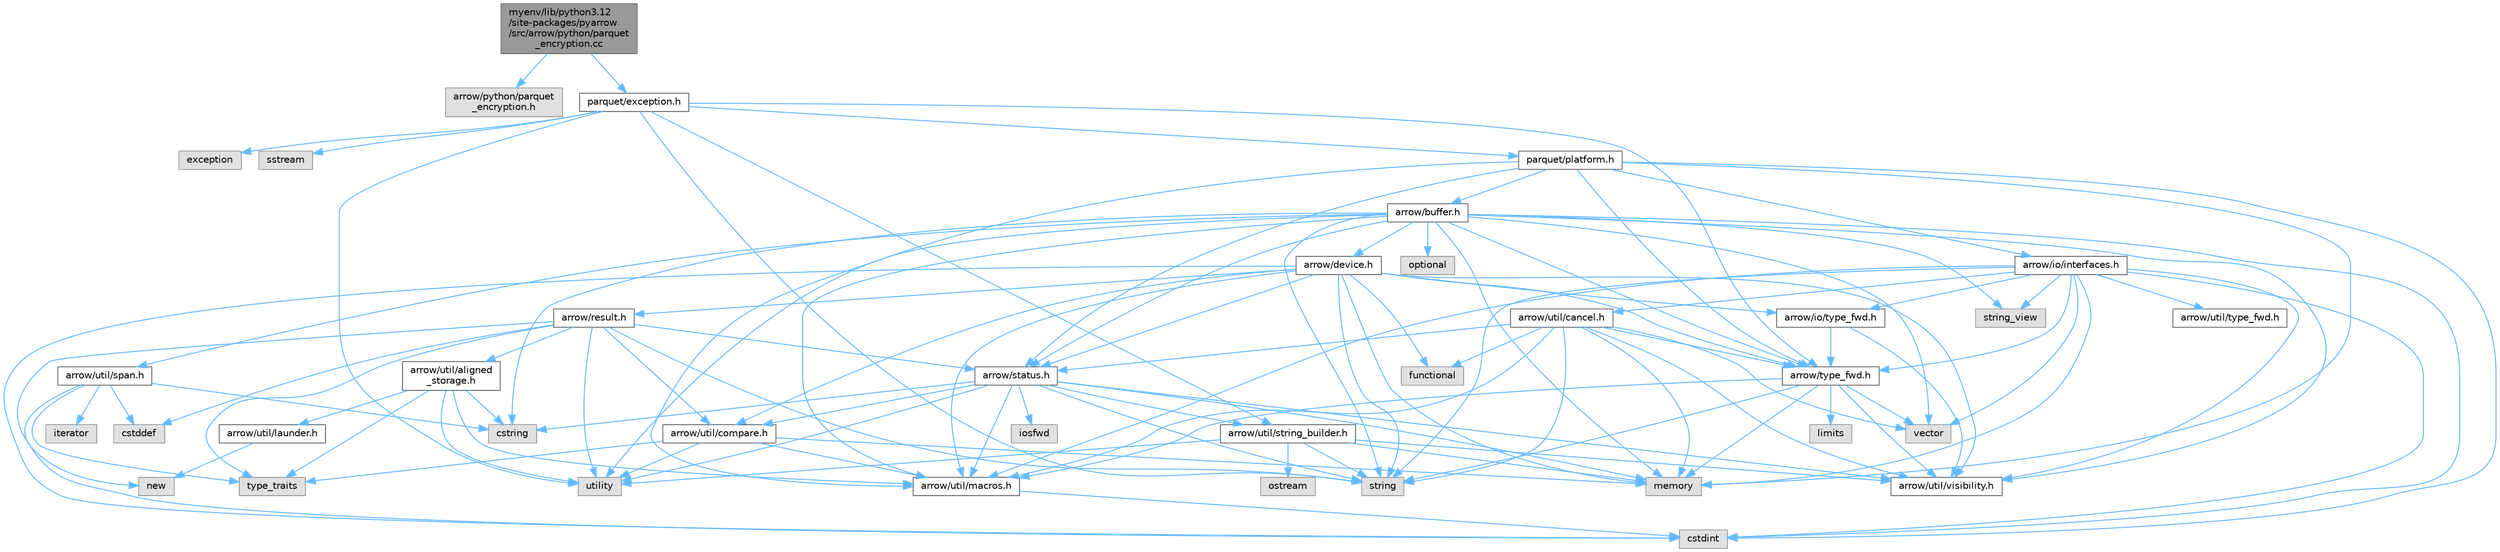 digraph "myenv/lib/python3.12/site-packages/pyarrow/src/arrow/python/parquet_encryption.cc"
{
 // LATEX_PDF_SIZE
  bgcolor="transparent";
  edge [fontname=Helvetica,fontsize=10,labelfontname=Helvetica,labelfontsize=10];
  node [fontname=Helvetica,fontsize=10,shape=box,height=0.2,width=0.4];
  Node1 [id="Node000001",label="myenv/lib/python3.12\l/site-packages/pyarrow\l/src/arrow/python/parquet\l_encryption.cc",height=0.2,width=0.4,color="gray40", fillcolor="grey60", style="filled", fontcolor="black",tooltip=" "];
  Node1 -> Node2 [id="edge1_Node000001_Node000002",color="steelblue1",style="solid",tooltip=" "];
  Node2 [id="Node000002",label="arrow/python/parquet\l_encryption.h",height=0.2,width=0.4,color="grey60", fillcolor="#E0E0E0", style="filled",tooltip=" "];
  Node1 -> Node3 [id="edge2_Node000001_Node000003",color="steelblue1",style="solid",tooltip=" "];
  Node3 [id="Node000003",label="parquet/exception.h",height=0.2,width=0.4,color="grey40", fillcolor="white", style="filled",URL="$exception_8h.html",tooltip=" "];
  Node3 -> Node4 [id="edge3_Node000003_Node000004",color="steelblue1",style="solid",tooltip=" "];
  Node4 [id="Node000004",label="exception",height=0.2,width=0.4,color="grey60", fillcolor="#E0E0E0", style="filled",tooltip=" "];
  Node3 -> Node5 [id="edge4_Node000003_Node000005",color="steelblue1",style="solid",tooltip=" "];
  Node5 [id="Node000005",label="sstream",height=0.2,width=0.4,color="grey60", fillcolor="#E0E0E0", style="filled",tooltip=" "];
  Node3 -> Node6 [id="edge5_Node000003_Node000006",color="steelblue1",style="solid",tooltip=" "];
  Node6 [id="Node000006",label="string",height=0.2,width=0.4,color="grey60", fillcolor="#E0E0E0", style="filled",tooltip=" "];
  Node3 -> Node7 [id="edge6_Node000003_Node000007",color="steelblue1",style="solid",tooltip=" "];
  Node7 [id="Node000007",label="utility",height=0.2,width=0.4,color="grey60", fillcolor="#E0E0E0", style="filled",tooltip=" "];
  Node3 -> Node8 [id="edge7_Node000003_Node000008",color="steelblue1",style="solid",tooltip=" "];
  Node8 [id="Node000008",label="arrow/type_fwd.h",height=0.2,width=0.4,color="grey40", fillcolor="white", style="filled",URL="$arrow_2type__fwd_8h.html",tooltip=" "];
  Node8 -> Node9 [id="edge8_Node000008_Node000009",color="steelblue1",style="solid",tooltip=" "];
  Node9 [id="Node000009",label="limits",height=0.2,width=0.4,color="grey60", fillcolor="#E0E0E0", style="filled",tooltip=" "];
  Node8 -> Node10 [id="edge9_Node000008_Node000010",color="steelblue1",style="solid",tooltip=" "];
  Node10 [id="Node000010",label="memory",height=0.2,width=0.4,color="grey60", fillcolor="#E0E0E0", style="filled",tooltip=" "];
  Node8 -> Node6 [id="edge10_Node000008_Node000006",color="steelblue1",style="solid",tooltip=" "];
  Node8 -> Node11 [id="edge11_Node000008_Node000011",color="steelblue1",style="solid",tooltip=" "];
  Node11 [id="Node000011",label="vector",height=0.2,width=0.4,color="grey60", fillcolor="#E0E0E0", style="filled",tooltip=" "];
  Node8 -> Node12 [id="edge12_Node000008_Node000012",color="steelblue1",style="solid",tooltip=" "];
  Node12 [id="Node000012",label="arrow/util/macros.h",height=0.2,width=0.4,color="grey40", fillcolor="white", style="filled",URL="$macros_8h.html",tooltip=" "];
  Node12 -> Node13 [id="edge13_Node000012_Node000013",color="steelblue1",style="solid",tooltip=" "];
  Node13 [id="Node000013",label="cstdint",height=0.2,width=0.4,color="grey60", fillcolor="#E0E0E0", style="filled",tooltip=" "];
  Node8 -> Node14 [id="edge14_Node000008_Node000014",color="steelblue1",style="solid",tooltip=" "];
  Node14 [id="Node000014",label="arrow/util/visibility.h",height=0.2,width=0.4,color="grey40", fillcolor="white", style="filled",URL="$include_2arrow_2util_2visibility_8h.html",tooltip=" "];
  Node3 -> Node15 [id="edge15_Node000003_Node000015",color="steelblue1",style="solid",tooltip=" "];
  Node15 [id="Node000015",label="arrow/util/string_builder.h",height=0.2,width=0.4,color="grey40", fillcolor="white", style="filled",URL="$string__builder_8h.html",tooltip=" "];
  Node15 -> Node10 [id="edge16_Node000015_Node000010",color="steelblue1",style="solid",tooltip=" "];
  Node15 -> Node16 [id="edge17_Node000015_Node000016",color="steelblue1",style="solid",tooltip=" "];
  Node16 [id="Node000016",label="ostream",height=0.2,width=0.4,color="grey60", fillcolor="#E0E0E0", style="filled",tooltip=" "];
  Node15 -> Node6 [id="edge18_Node000015_Node000006",color="steelblue1",style="solid",tooltip=" "];
  Node15 -> Node7 [id="edge19_Node000015_Node000007",color="steelblue1",style="solid",tooltip=" "];
  Node15 -> Node14 [id="edge20_Node000015_Node000014",color="steelblue1",style="solid",tooltip=" "];
  Node3 -> Node17 [id="edge21_Node000003_Node000017",color="steelblue1",style="solid",tooltip=" "];
  Node17 [id="Node000017",label="parquet/platform.h",height=0.2,width=0.4,color="grey40", fillcolor="white", style="filled",URL="$include_2parquet_2platform_8h.html",tooltip=" "];
  Node17 -> Node13 [id="edge22_Node000017_Node000013",color="steelblue1",style="solid",tooltip=" "];
  Node17 -> Node10 [id="edge23_Node000017_Node000010",color="steelblue1",style="solid",tooltip=" "];
  Node17 -> Node18 [id="edge24_Node000017_Node000018",color="steelblue1",style="solid",tooltip=" "];
  Node18 [id="Node000018",label="arrow/buffer.h",height=0.2,width=0.4,color="grey40", fillcolor="white", style="filled",URL="$buffer_8h.html",tooltip=" "];
  Node18 -> Node13 [id="edge25_Node000018_Node000013",color="steelblue1",style="solid",tooltip=" "];
  Node18 -> Node19 [id="edge26_Node000018_Node000019",color="steelblue1",style="solid",tooltip=" "];
  Node19 [id="Node000019",label="cstring",height=0.2,width=0.4,color="grey60", fillcolor="#E0E0E0", style="filled",tooltip=" "];
  Node18 -> Node10 [id="edge27_Node000018_Node000010",color="steelblue1",style="solid",tooltip=" "];
  Node18 -> Node20 [id="edge28_Node000018_Node000020",color="steelblue1",style="solid",tooltip=" "];
  Node20 [id="Node000020",label="optional",height=0.2,width=0.4,color="grey60", fillcolor="#E0E0E0", style="filled",tooltip=" "];
  Node18 -> Node6 [id="edge29_Node000018_Node000006",color="steelblue1",style="solid",tooltip=" "];
  Node18 -> Node21 [id="edge30_Node000018_Node000021",color="steelblue1",style="solid",tooltip=" "];
  Node21 [id="Node000021",label="string_view",height=0.2,width=0.4,color="grey60", fillcolor="#E0E0E0", style="filled",tooltip=" "];
  Node18 -> Node7 [id="edge31_Node000018_Node000007",color="steelblue1",style="solid",tooltip=" "];
  Node18 -> Node11 [id="edge32_Node000018_Node000011",color="steelblue1",style="solid",tooltip=" "];
  Node18 -> Node22 [id="edge33_Node000018_Node000022",color="steelblue1",style="solid",tooltip=" "];
  Node22 [id="Node000022",label="arrow/device.h",height=0.2,width=0.4,color="grey40", fillcolor="white", style="filled",URL="$device_8h.html",tooltip=" "];
  Node22 -> Node13 [id="edge34_Node000022_Node000013",color="steelblue1",style="solid",tooltip=" "];
  Node22 -> Node23 [id="edge35_Node000022_Node000023",color="steelblue1",style="solid",tooltip=" "];
  Node23 [id="Node000023",label="functional",height=0.2,width=0.4,color="grey60", fillcolor="#E0E0E0", style="filled",tooltip=" "];
  Node22 -> Node10 [id="edge36_Node000022_Node000010",color="steelblue1",style="solid",tooltip=" "];
  Node22 -> Node6 [id="edge37_Node000022_Node000006",color="steelblue1",style="solid",tooltip=" "];
  Node22 -> Node24 [id="edge38_Node000022_Node000024",color="steelblue1",style="solid",tooltip=" "];
  Node24 [id="Node000024",label="arrow/io/type_fwd.h",height=0.2,width=0.4,color="grey40", fillcolor="white", style="filled",URL="$arrow_2io_2type__fwd_8h.html",tooltip=" "];
  Node24 -> Node8 [id="edge39_Node000024_Node000008",color="steelblue1",style="solid",tooltip=" "];
  Node24 -> Node14 [id="edge40_Node000024_Node000014",color="steelblue1",style="solid",tooltip=" "];
  Node22 -> Node25 [id="edge41_Node000022_Node000025",color="steelblue1",style="solid",tooltip=" "];
  Node25 [id="Node000025",label="arrow/result.h",height=0.2,width=0.4,color="grey40", fillcolor="white", style="filled",URL="$result_8h.html",tooltip=" "];
  Node25 -> Node26 [id="edge42_Node000025_Node000026",color="steelblue1",style="solid",tooltip=" "];
  Node26 [id="Node000026",label="cstddef",height=0.2,width=0.4,color="grey60", fillcolor="#E0E0E0", style="filled",tooltip=" "];
  Node25 -> Node27 [id="edge43_Node000025_Node000027",color="steelblue1",style="solid",tooltip=" "];
  Node27 [id="Node000027",label="new",height=0.2,width=0.4,color="grey60", fillcolor="#E0E0E0", style="filled",tooltip=" "];
  Node25 -> Node6 [id="edge44_Node000025_Node000006",color="steelblue1",style="solid",tooltip=" "];
  Node25 -> Node28 [id="edge45_Node000025_Node000028",color="steelblue1",style="solid",tooltip=" "];
  Node28 [id="Node000028",label="type_traits",height=0.2,width=0.4,color="grey60", fillcolor="#E0E0E0", style="filled",tooltip=" "];
  Node25 -> Node7 [id="edge46_Node000025_Node000007",color="steelblue1",style="solid",tooltip=" "];
  Node25 -> Node29 [id="edge47_Node000025_Node000029",color="steelblue1",style="solid",tooltip=" "];
  Node29 [id="Node000029",label="arrow/status.h",height=0.2,width=0.4,color="grey40", fillcolor="white", style="filled",URL="$status_8h.html",tooltip=" "];
  Node29 -> Node19 [id="edge48_Node000029_Node000019",color="steelblue1",style="solid",tooltip=" "];
  Node29 -> Node30 [id="edge49_Node000029_Node000030",color="steelblue1",style="solid",tooltip=" "];
  Node30 [id="Node000030",label="iosfwd",height=0.2,width=0.4,color="grey60", fillcolor="#E0E0E0", style="filled",tooltip=" "];
  Node29 -> Node10 [id="edge50_Node000029_Node000010",color="steelblue1",style="solid",tooltip=" "];
  Node29 -> Node6 [id="edge51_Node000029_Node000006",color="steelblue1",style="solid",tooltip=" "];
  Node29 -> Node7 [id="edge52_Node000029_Node000007",color="steelblue1",style="solid",tooltip=" "];
  Node29 -> Node31 [id="edge53_Node000029_Node000031",color="steelblue1",style="solid",tooltip=" "];
  Node31 [id="Node000031",label="arrow/util/compare.h",height=0.2,width=0.4,color="grey40", fillcolor="white", style="filled",URL="$util_2compare_8h.html",tooltip=" "];
  Node31 -> Node10 [id="edge54_Node000031_Node000010",color="steelblue1",style="solid",tooltip=" "];
  Node31 -> Node28 [id="edge55_Node000031_Node000028",color="steelblue1",style="solid",tooltip=" "];
  Node31 -> Node7 [id="edge56_Node000031_Node000007",color="steelblue1",style="solid",tooltip=" "];
  Node31 -> Node12 [id="edge57_Node000031_Node000012",color="steelblue1",style="solid",tooltip=" "];
  Node29 -> Node12 [id="edge58_Node000029_Node000012",color="steelblue1",style="solid",tooltip=" "];
  Node29 -> Node15 [id="edge59_Node000029_Node000015",color="steelblue1",style="solid",tooltip=" "];
  Node29 -> Node14 [id="edge60_Node000029_Node000014",color="steelblue1",style="solid",tooltip=" "];
  Node25 -> Node32 [id="edge61_Node000025_Node000032",color="steelblue1",style="solid",tooltip=" "];
  Node32 [id="Node000032",label="arrow/util/aligned\l_storage.h",height=0.2,width=0.4,color="grey40", fillcolor="white", style="filled",URL="$aligned__storage_8h.html",tooltip=" "];
  Node32 -> Node19 [id="edge62_Node000032_Node000019",color="steelblue1",style="solid",tooltip=" "];
  Node32 -> Node28 [id="edge63_Node000032_Node000028",color="steelblue1",style="solid",tooltip=" "];
  Node32 -> Node7 [id="edge64_Node000032_Node000007",color="steelblue1",style="solid",tooltip=" "];
  Node32 -> Node33 [id="edge65_Node000032_Node000033",color="steelblue1",style="solid",tooltip=" "];
  Node33 [id="Node000033",label="arrow/util/launder.h",height=0.2,width=0.4,color="grey40", fillcolor="white", style="filled",URL="$launder_8h.html",tooltip=" "];
  Node33 -> Node27 [id="edge66_Node000033_Node000027",color="steelblue1",style="solid",tooltip=" "];
  Node32 -> Node12 [id="edge67_Node000032_Node000012",color="steelblue1",style="solid",tooltip=" "];
  Node25 -> Node31 [id="edge68_Node000025_Node000031",color="steelblue1",style="solid",tooltip=" "];
  Node22 -> Node29 [id="edge69_Node000022_Node000029",color="steelblue1",style="solid",tooltip=" "];
  Node22 -> Node8 [id="edge70_Node000022_Node000008",color="steelblue1",style="solid",tooltip=" "];
  Node22 -> Node31 [id="edge71_Node000022_Node000031",color="steelblue1",style="solid",tooltip=" "];
  Node22 -> Node12 [id="edge72_Node000022_Node000012",color="steelblue1",style="solid",tooltip=" "];
  Node22 -> Node14 [id="edge73_Node000022_Node000014",color="steelblue1",style="solid",tooltip=" "];
  Node18 -> Node29 [id="edge74_Node000018_Node000029",color="steelblue1",style="solid",tooltip=" "];
  Node18 -> Node8 [id="edge75_Node000018_Node000008",color="steelblue1",style="solid",tooltip=" "];
  Node18 -> Node12 [id="edge76_Node000018_Node000012",color="steelblue1",style="solid",tooltip=" "];
  Node18 -> Node34 [id="edge77_Node000018_Node000034",color="steelblue1",style="solid",tooltip=" "];
  Node34 [id="Node000034",label="arrow/util/span.h",height=0.2,width=0.4,color="grey40", fillcolor="white", style="filled",URL="$span_8h.html",tooltip=" "];
  Node34 -> Node26 [id="edge78_Node000034_Node000026",color="steelblue1",style="solid",tooltip=" "];
  Node34 -> Node13 [id="edge79_Node000034_Node000013",color="steelblue1",style="solid",tooltip=" "];
  Node34 -> Node19 [id="edge80_Node000034_Node000019",color="steelblue1",style="solid",tooltip=" "];
  Node34 -> Node35 [id="edge81_Node000034_Node000035",color="steelblue1",style="solid",tooltip=" "];
  Node35 [id="Node000035",label="iterator",height=0.2,width=0.4,color="grey60", fillcolor="#E0E0E0", style="filled",tooltip=" "];
  Node34 -> Node28 [id="edge82_Node000034_Node000028",color="steelblue1",style="solid",tooltip=" "];
  Node18 -> Node14 [id="edge83_Node000018_Node000014",color="steelblue1",style="solid",tooltip=" "];
  Node17 -> Node36 [id="edge84_Node000017_Node000036",color="steelblue1",style="solid",tooltip=" "];
  Node36 [id="Node000036",label="arrow/io/interfaces.h",height=0.2,width=0.4,color="grey40", fillcolor="white", style="filled",URL="$interfaces_8h.html",tooltip=" "];
  Node36 -> Node13 [id="edge85_Node000036_Node000013",color="steelblue1",style="solid",tooltip=" "];
  Node36 -> Node10 [id="edge86_Node000036_Node000010",color="steelblue1",style="solid",tooltip=" "];
  Node36 -> Node6 [id="edge87_Node000036_Node000006",color="steelblue1",style="solid",tooltip=" "];
  Node36 -> Node21 [id="edge88_Node000036_Node000021",color="steelblue1",style="solid",tooltip=" "];
  Node36 -> Node11 [id="edge89_Node000036_Node000011",color="steelblue1",style="solid",tooltip=" "];
  Node36 -> Node24 [id="edge90_Node000036_Node000024",color="steelblue1",style="solid",tooltip=" "];
  Node36 -> Node8 [id="edge91_Node000036_Node000008",color="steelblue1",style="solid",tooltip=" "];
  Node36 -> Node37 [id="edge92_Node000036_Node000037",color="steelblue1",style="solid",tooltip=" "];
  Node37 [id="Node000037",label="arrow/util/cancel.h",height=0.2,width=0.4,color="grey40", fillcolor="white", style="filled",URL="$cancel_8h.html",tooltip=" "];
  Node37 -> Node23 [id="edge93_Node000037_Node000023",color="steelblue1",style="solid",tooltip=" "];
  Node37 -> Node10 [id="edge94_Node000037_Node000010",color="steelblue1",style="solid",tooltip=" "];
  Node37 -> Node6 [id="edge95_Node000037_Node000006",color="steelblue1",style="solid",tooltip=" "];
  Node37 -> Node11 [id="edge96_Node000037_Node000011",color="steelblue1",style="solid",tooltip=" "];
  Node37 -> Node29 [id="edge97_Node000037_Node000029",color="steelblue1",style="solid",tooltip=" "];
  Node37 -> Node8 [id="edge98_Node000037_Node000008",color="steelblue1",style="solid",tooltip=" "];
  Node37 -> Node12 [id="edge99_Node000037_Node000012",color="steelblue1",style="solid",tooltip=" "];
  Node37 -> Node14 [id="edge100_Node000037_Node000014",color="steelblue1",style="solid",tooltip=" "];
  Node36 -> Node12 [id="edge101_Node000036_Node000012",color="steelblue1",style="solid",tooltip=" "];
  Node36 -> Node38 [id="edge102_Node000036_Node000038",color="steelblue1",style="solid",tooltip=" "];
  Node38 [id="Node000038",label="arrow/util/type_fwd.h",height=0.2,width=0.4,color="grey40", fillcolor="white", style="filled",URL="$arrow_2util_2type__fwd_8h.html",tooltip=" "];
  Node36 -> Node14 [id="edge103_Node000036_Node000014",color="steelblue1",style="solid",tooltip=" "];
  Node17 -> Node29 [id="edge104_Node000017_Node000029",color="steelblue1",style="solid",tooltip=" "];
  Node17 -> Node8 [id="edge105_Node000017_Node000008",color="steelblue1",style="solid",tooltip=" "];
  Node17 -> Node12 [id="edge106_Node000017_Node000012",color="steelblue1",style="solid",tooltip=" "];
}
